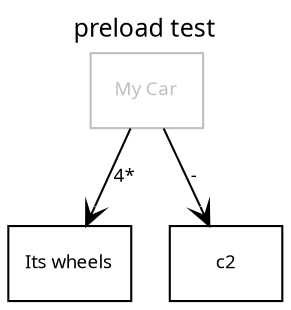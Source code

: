 # Class diagram preload test
digraph G {
	graph [labelloc=top,label="preload test",fontname="Verdana",fontsize=12];
	edge [fontname="Verdana",fontsize=9,labelfontname="Verdana",labelfontsize=9];
	node [fontname="Verdana",fontsize=9,shape=record];
//This is BMW
	c0 [label="My Car", color=grey,fontcolor=grey,fontname="Verdana",fontsize=9]
//The wheels of my car
	c1 [label="Its wheels"]
	// This association should be ignored
	c0 -> c2 [label="-"  , arrowhead=open];
	// There are 4 wheels
	c0 -> c1 [label="4*"  , arrowhead=open];
}